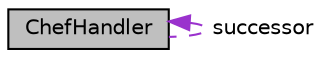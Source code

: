 digraph "ChefHandler"
{
 // LATEX_PDF_SIZE
  edge [fontname="Helvetica",fontsize="10",labelfontname="Helvetica",labelfontsize="10"];
  node [fontname="Helvetica",fontsize="10",shape=record];
  Node1 [label="ChefHandler",height=0.2,width=0.4,color="black", fillcolor="grey75", style="filled", fontcolor="black",tooltip="Base class for ChefHandlers responsible for handling food orders."];
  Node1 -> Node1 [dir="back",color="darkorchid3",fontsize="10",style="dashed",label=" successor" ,fontname="Helvetica"];
}
